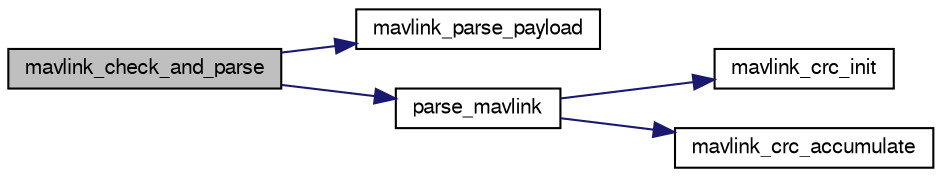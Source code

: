 digraph "mavlink_check_and_parse"
{
  edge [fontname="FreeSans",fontsize="10",labelfontname="FreeSans",labelfontsize="10"];
  node [fontname="FreeSans",fontsize="10",shape=record];
  rankdir="LR";
  Node1 [label="mavlink_check_and_parse",height=0.2,width=0.4,color="black", fillcolor="grey75", style="filled", fontcolor="black"];
  Node1 -> Node2 [color="midnightblue",fontsize="10",style="solid",fontname="FreeSans"];
  Node2 [label="mavlink_parse_payload",height=0.2,width=0.4,color="black", fillcolor="white", style="filled",URL="$mavlink__decoder_8h.html#aa41772ba4cbf3437c3658a415d950124"];
  Node1 -> Node3 [color="midnightblue",fontsize="10",style="solid",fontname="FreeSans"];
  Node3 [label="parse_mavlink",height=0.2,width=0.4,color="black", fillcolor="white", style="filled",URL="$mavlink__decoder_8h.html#a57cda9459960272cbca0c1e75879bf15",tooltip="Mavlink character parser. "];
  Node3 -> Node4 [color="midnightblue",fontsize="10",style="solid",fontname="FreeSans"];
  Node4 [label="mavlink_crc_init",height=0.2,width=0.4,color="black", fillcolor="white", style="filled",URL="$mavlink__decoder_8h.html#ad5394c74f2f0bf1f95b4f4fea574210a",tooltip="Initiliaze the buffer for the X.25 CRC. "];
  Node3 -> Node5 [color="midnightblue",fontsize="10",style="solid",fontname="FreeSans"];
  Node5 [label="mavlink_crc_accumulate",height=0.2,width=0.4,color="black", fillcolor="white", style="filled",URL="$mavlink__decoder_8h.html#a2c0dd18813292f2b50e6a8538b4f11ed",tooltip="Accumulate the X.25 CRC by adding one char at a time. "];
}
